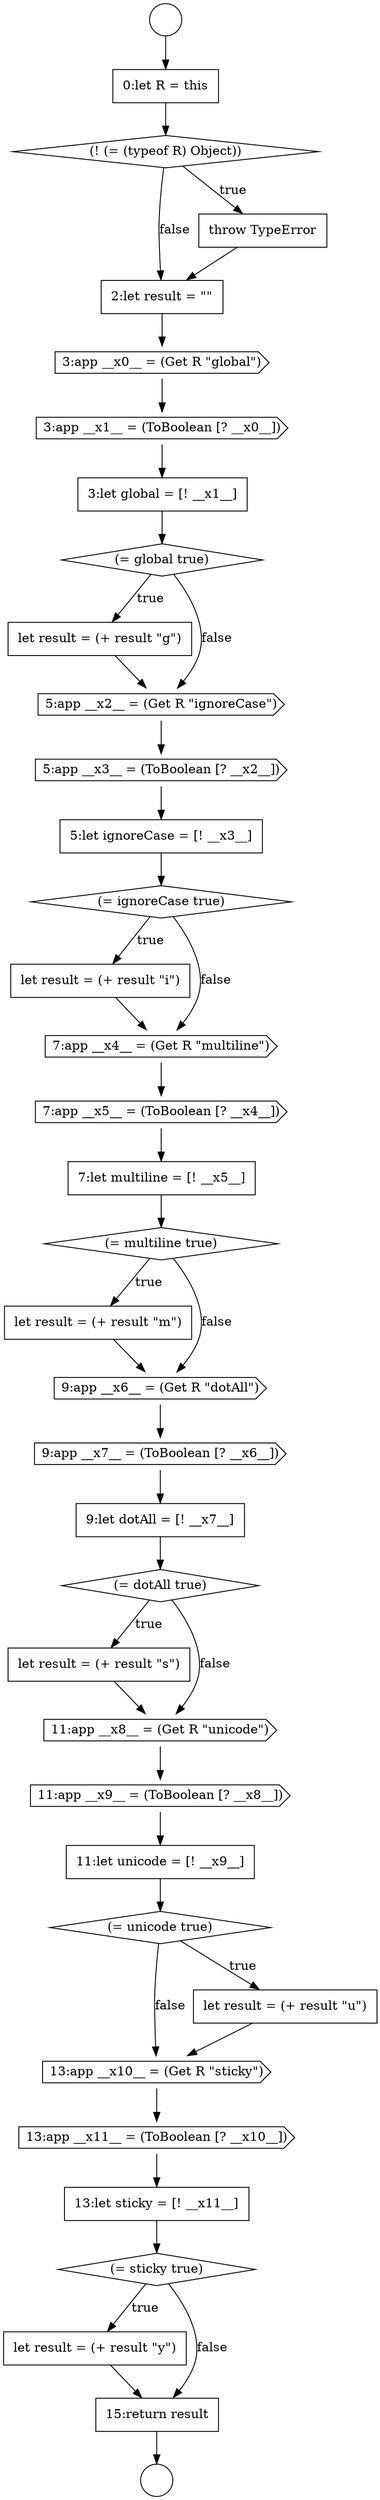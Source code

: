 digraph {
  node0 [shape=circle label=" " color="black" fillcolor="white" style=filled]
  node5 [shape=none, margin=0, label=<<font color="black">
    <table border="0" cellborder="1" cellspacing="0" cellpadding="10">
      <tr><td align="left">2:let result = &quot;&quot;</td></tr>
    </table>
  </font>> color="black" fillcolor="white" style=filled]
  node10 [shape=none, margin=0, label=<<font color="black">
    <table border="0" cellborder="1" cellspacing="0" cellpadding="10">
      <tr><td align="left">let result = (+ result &quot;g&quot;)</td></tr>
    </table>
  </font>> color="black" fillcolor="white" style=filled]
  node14 [shape=diamond, label=<<font color="black">(= ignoreCase true)</font>> color="black" fillcolor="white" style=filled]
  node1 [shape=circle label=" " color="black" fillcolor="white" style=filled]
  node6 [shape=cds, label=<<font color="black">3:app __x0__ = (Get R &quot;global&quot;)</font>> color="black" fillcolor="white" style=filled]
  node9 [shape=diamond, label=<<font color="black">(= global true)</font>> color="black" fillcolor="white" style=filled]
  node13 [shape=none, margin=0, label=<<font color="black">
    <table border="0" cellborder="1" cellspacing="0" cellpadding="10">
      <tr><td align="left">5:let ignoreCase = [! __x3__]</td></tr>
    </table>
  </font>> color="black" fillcolor="white" style=filled]
  node2 [shape=none, margin=0, label=<<font color="black">
    <table border="0" cellborder="1" cellspacing="0" cellpadding="10">
      <tr><td align="left">0:let R = this</td></tr>
    </table>
  </font>> color="black" fillcolor="white" style=filled]
  node12 [shape=cds, label=<<font color="black">5:app __x3__ = (ToBoolean [? __x2__])</font>> color="black" fillcolor="white" style=filled]
  node7 [shape=cds, label=<<font color="black">3:app __x1__ = (ToBoolean [? __x0__])</font>> color="black" fillcolor="white" style=filled]
  node18 [shape=none, margin=0, label=<<font color="black">
    <table border="0" cellborder="1" cellspacing="0" cellpadding="10">
      <tr><td align="left">7:let multiline = [! __x5__]</td></tr>
    </table>
  </font>> color="black" fillcolor="white" style=filled]
  node11 [shape=cds, label=<<font color="black">5:app __x2__ = (Get R &quot;ignoreCase&quot;)</font>> color="black" fillcolor="white" style=filled]
  node8 [shape=none, margin=0, label=<<font color="black">
    <table border="0" cellborder="1" cellspacing="0" cellpadding="10">
      <tr><td align="left">3:let global = [! __x1__]</td></tr>
    </table>
  </font>> color="black" fillcolor="white" style=filled]
  node4 [shape=none, margin=0, label=<<font color="black">
    <table border="0" cellborder="1" cellspacing="0" cellpadding="10">
      <tr><td align="left">throw TypeError</td></tr>
    </table>
  </font>> color="black" fillcolor="white" style=filled]
  node15 [shape=none, margin=0, label=<<font color="black">
    <table border="0" cellborder="1" cellspacing="0" cellpadding="10">
      <tr><td align="left">let result = (+ result &quot;i&quot;)</td></tr>
    </table>
  </font>> color="black" fillcolor="white" style=filled]
  node24 [shape=diamond, label=<<font color="black">(= dotAll true)</font>> color="black" fillcolor="white" style=filled]
  node25 [shape=none, margin=0, label=<<font color="black">
    <table border="0" cellborder="1" cellspacing="0" cellpadding="10">
      <tr><td align="left">let result = (+ result &quot;s&quot;)</td></tr>
    </table>
  </font>> color="black" fillcolor="white" style=filled]
  node20 [shape=none, margin=0, label=<<font color="black">
    <table border="0" cellborder="1" cellspacing="0" cellpadding="10">
      <tr><td align="left">let result = (+ result &quot;m&quot;)</td></tr>
    </table>
  </font>> color="black" fillcolor="white" style=filled]
  node29 [shape=diamond, label=<<font color="black">(= unicode true)</font>> color="black" fillcolor="white" style=filled]
  node28 [shape=none, margin=0, label=<<font color="black">
    <table border="0" cellborder="1" cellspacing="0" cellpadding="10">
      <tr><td align="left">11:let unicode = [! __x9__]</td></tr>
    </table>
  </font>> color="black" fillcolor="white" style=filled]
  node21 [shape=cds, label=<<font color="black">9:app __x6__ = (Get R &quot;dotAll&quot;)</font>> color="black" fillcolor="white" style=filled]
  node33 [shape=none, margin=0, label=<<font color="black">
    <table border="0" cellborder="1" cellspacing="0" cellpadding="10">
      <tr><td align="left">13:let sticky = [! __x11__]</td></tr>
    </table>
  </font>> color="black" fillcolor="white" style=filled]
  node17 [shape=cds, label=<<font color="black">7:app __x5__ = (ToBoolean [? __x4__])</font>> color="black" fillcolor="white" style=filled]
  node32 [shape=cds, label=<<font color="black">13:app __x11__ = (ToBoolean [? __x10__])</font>> color="black" fillcolor="white" style=filled]
  node34 [shape=diamond, label=<<font color="black">(= sticky true)</font>> color="black" fillcolor="white" style=filled]
  node22 [shape=cds, label=<<font color="black">9:app __x7__ = (ToBoolean [? __x6__])</font>> color="black" fillcolor="white" style=filled]
  node27 [shape=cds, label=<<font color="black">11:app __x9__ = (ToBoolean [? __x8__])</font>> color="black" fillcolor="white" style=filled]
  node3 [shape=diamond, label=<<font color="black">(! (= (typeof R) Object))</font>> color="black" fillcolor="white" style=filled]
  node35 [shape=none, margin=0, label=<<font color="black">
    <table border="0" cellborder="1" cellspacing="0" cellpadding="10">
      <tr><td align="left">let result = (+ result &quot;y&quot;)</td></tr>
    </table>
  </font>> color="black" fillcolor="white" style=filled]
  node16 [shape=cds, label=<<font color="black">7:app __x4__ = (Get R &quot;multiline&quot;)</font>> color="black" fillcolor="white" style=filled]
  node31 [shape=cds, label=<<font color="black">13:app __x10__ = (Get R &quot;sticky&quot;)</font>> color="black" fillcolor="white" style=filled]
  node26 [shape=cds, label=<<font color="black">11:app __x8__ = (Get R &quot;unicode&quot;)</font>> color="black" fillcolor="white" style=filled]
  node23 [shape=none, margin=0, label=<<font color="black">
    <table border="0" cellborder="1" cellspacing="0" cellpadding="10">
      <tr><td align="left">9:let dotAll = [! __x7__]</td></tr>
    </table>
  </font>> color="black" fillcolor="white" style=filled]
  node36 [shape=none, margin=0, label=<<font color="black">
    <table border="0" cellborder="1" cellspacing="0" cellpadding="10">
      <tr><td align="left">15:return result</td></tr>
    </table>
  </font>> color="black" fillcolor="white" style=filled]
  node30 [shape=none, margin=0, label=<<font color="black">
    <table border="0" cellborder="1" cellspacing="0" cellpadding="10">
      <tr><td align="left">let result = (+ result &quot;u&quot;)</td></tr>
    </table>
  </font>> color="black" fillcolor="white" style=filled]
  node19 [shape=diamond, label=<<font color="black">(= multiline true)</font>> color="black" fillcolor="white" style=filled]
  node5 -> node6 [ color="black"]
  node28 -> node29 [ color="black"]
  node12 -> node13 [ color="black"]
  node27 -> node28 [ color="black"]
  node30 -> node31 [ color="black"]
  node26 -> node27 [ color="black"]
  node10 -> node11 [ color="black"]
  node4 -> node5 [ color="black"]
  node25 -> node26 [ color="black"]
  node20 -> node21 [ color="black"]
  node24 -> node25 [label=<<font color="black">true</font>> color="black"]
  node24 -> node26 [label=<<font color="black">false</font>> color="black"]
  node16 -> node17 [ color="black"]
  node29 -> node30 [label=<<font color="black">true</font>> color="black"]
  node29 -> node31 [label=<<font color="black">false</font>> color="black"]
  node36 -> node1 [ color="black"]
  node7 -> node8 [ color="black"]
  node18 -> node19 [ color="black"]
  node2 -> node3 [ color="black"]
  node3 -> node4 [label=<<font color="black">true</font>> color="black"]
  node3 -> node5 [label=<<font color="black">false</font>> color="black"]
  node15 -> node16 [ color="black"]
  node11 -> node12 [ color="black"]
  node9 -> node10 [label=<<font color="black">true</font>> color="black"]
  node9 -> node11 [label=<<font color="black">false</font>> color="black"]
  node13 -> node14 [ color="black"]
  node35 -> node36 [ color="black"]
  node34 -> node35 [label=<<font color="black">true</font>> color="black"]
  node34 -> node36 [label=<<font color="black">false</font>> color="black"]
  node0 -> node2 [ color="black"]
  node19 -> node20 [label=<<font color="black">true</font>> color="black"]
  node19 -> node21 [label=<<font color="black">false</font>> color="black"]
  node22 -> node23 [ color="black"]
  node6 -> node7 [ color="black"]
  node23 -> node24 [ color="black"]
  node31 -> node32 [ color="black"]
  node8 -> node9 [ color="black"]
  node21 -> node22 [ color="black"]
  node32 -> node33 [ color="black"]
  node17 -> node18 [ color="black"]
  node33 -> node34 [ color="black"]
  node14 -> node15 [label=<<font color="black">true</font>> color="black"]
  node14 -> node16 [label=<<font color="black">false</font>> color="black"]
}
